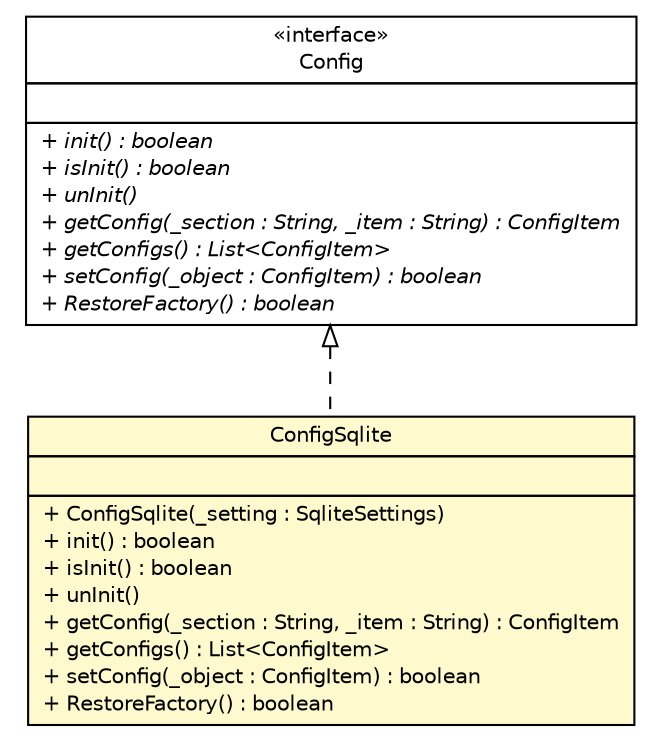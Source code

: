 #!/usr/local/bin/dot
#
# Class diagram 
# Generated by UMLGraph version 5.1 (http://www.umlgraph.org/)
#

digraph G {
	edge [fontname="Helvetica",fontsize=10,labelfontname="Helvetica",labelfontsize=10];
	node [fontname="Helvetica",fontsize=10,shape=plaintext];
	nodesep=0.25;
	ranksep=0.5;
	// com.connectlife.coreserver.config.Config
	c2063 [label=<<table title="com.connectlife.coreserver.config.Config" border="0" cellborder="1" cellspacing="0" cellpadding="2" port="p" href="./Config.html">
		<tr><td><table border="0" cellspacing="0" cellpadding="1">
<tr><td align="center" balign="center"> &#171;interface&#187; </td></tr>
<tr><td align="center" balign="center"> Config </td></tr>
		</table></td></tr>
		<tr><td><table border="0" cellspacing="0" cellpadding="1">
<tr><td align="left" balign="left">  </td></tr>
		</table></td></tr>
		<tr><td><table border="0" cellspacing="0" cellpadding="1">
<tr><td align="left" balign="left"><font face="Helvetica-Oblique" point-size="10.0"> + init() : boolean </font></td></tr>
<tr><td align="left" balign="left"><font face="Helvetica-Oblique" point-size="10.0"> + isInit() : boolean </font></td></tr>
<tr><td align="left" balign="left"><font face="Helvetica-Oblique" point-size="10.0"> + unInit() </font></td></tr>
<tr><td align="left" balign="left"><font face="Helvetica-Oblique" point-size="10.0"> + getConfig(_section : String, _item : String) : ConfigItem </font></td></tr>
<tr><td align="left" balign="left"><font face="Helvetica-Oblique" point-size="10.0"> + getConfigs() : List&lt;ConfigItem&gt; </font></td></tr>
<tr><td align="left" balign="left"><font face="Helvetica-Oblique" point-size="10.0"> + setConfig(_object : ConfigItem) : boolean </font></td></tr>
<tr><td align="left" balign="left"><font face="Helvetica-Oblique" point-size="10.0"> + RestoreFactory() : boolean </font></td></tr>
		</table></td></tr>
		</table>>, fontname="Helvetica", fontcolor="black", fontsize=10.0];
	// com.connectlife.coreserver.config.ConfigSqlite
	c2065 [label=<<table title="com.connectlife.coreserver.config.ConfigSqlite" border="0" cellborder="1" cellspacing="0" cellpadding="2" port="p" bgcolor="lemonChiffon" href="./ConfigSqlite.html">
		<tr><td><table border="0" cellspacing="0" cellpadding="1">
<tr><td align="center" balign="center"> ConfigSqlite </td></tr>
		</table></td></tr>
		<tr><td><table border="0" cellspacing="0" cellpadding="1">
<tr><td align="left" balign="left">  </td></tr>
		</table></td></tr>
		<tr><td><table border="0" cellspacing="0" cellpadding="1">
<tr><td align="left" balign="left"> + ConfigSqlite(_setting : SqliteSettings) </td></tr>
<tr><td align="left" balign="left"> + init() : boolean </td></tr>
<tr><td align="left" balign="left"> + isInit() : boolean </td></tr>
<tr><td align="left" balign="left"> + unInit() </td></tr>
<tr><td align="left" balign="left"> + getConfig(_section : String, _item : String) : ConfigItem </td></tr>
<tr><td align="left" balign="left"> + getConfigs() : List&lt;ConfigItem&gt; </td></tr>
<tr><td align="left" balign="left"> + setConfig(_object : ConfigItem) : boolean </td></tr>
<tr><td align="left" balign="left"> + RestoreFactory() : boolean </td></tr>
		</table></td></tr>
		</table>>, fontname="Helvetica", fontcolor="black", fontsize=10.0];
	//com.connectlife.coreserver.config.ConfigSqlite implements com.connectlife.coreserver.config.Config
	c2063:p -> c2065:p [dir=back,arrowtail=empty,style=dashed];
}


